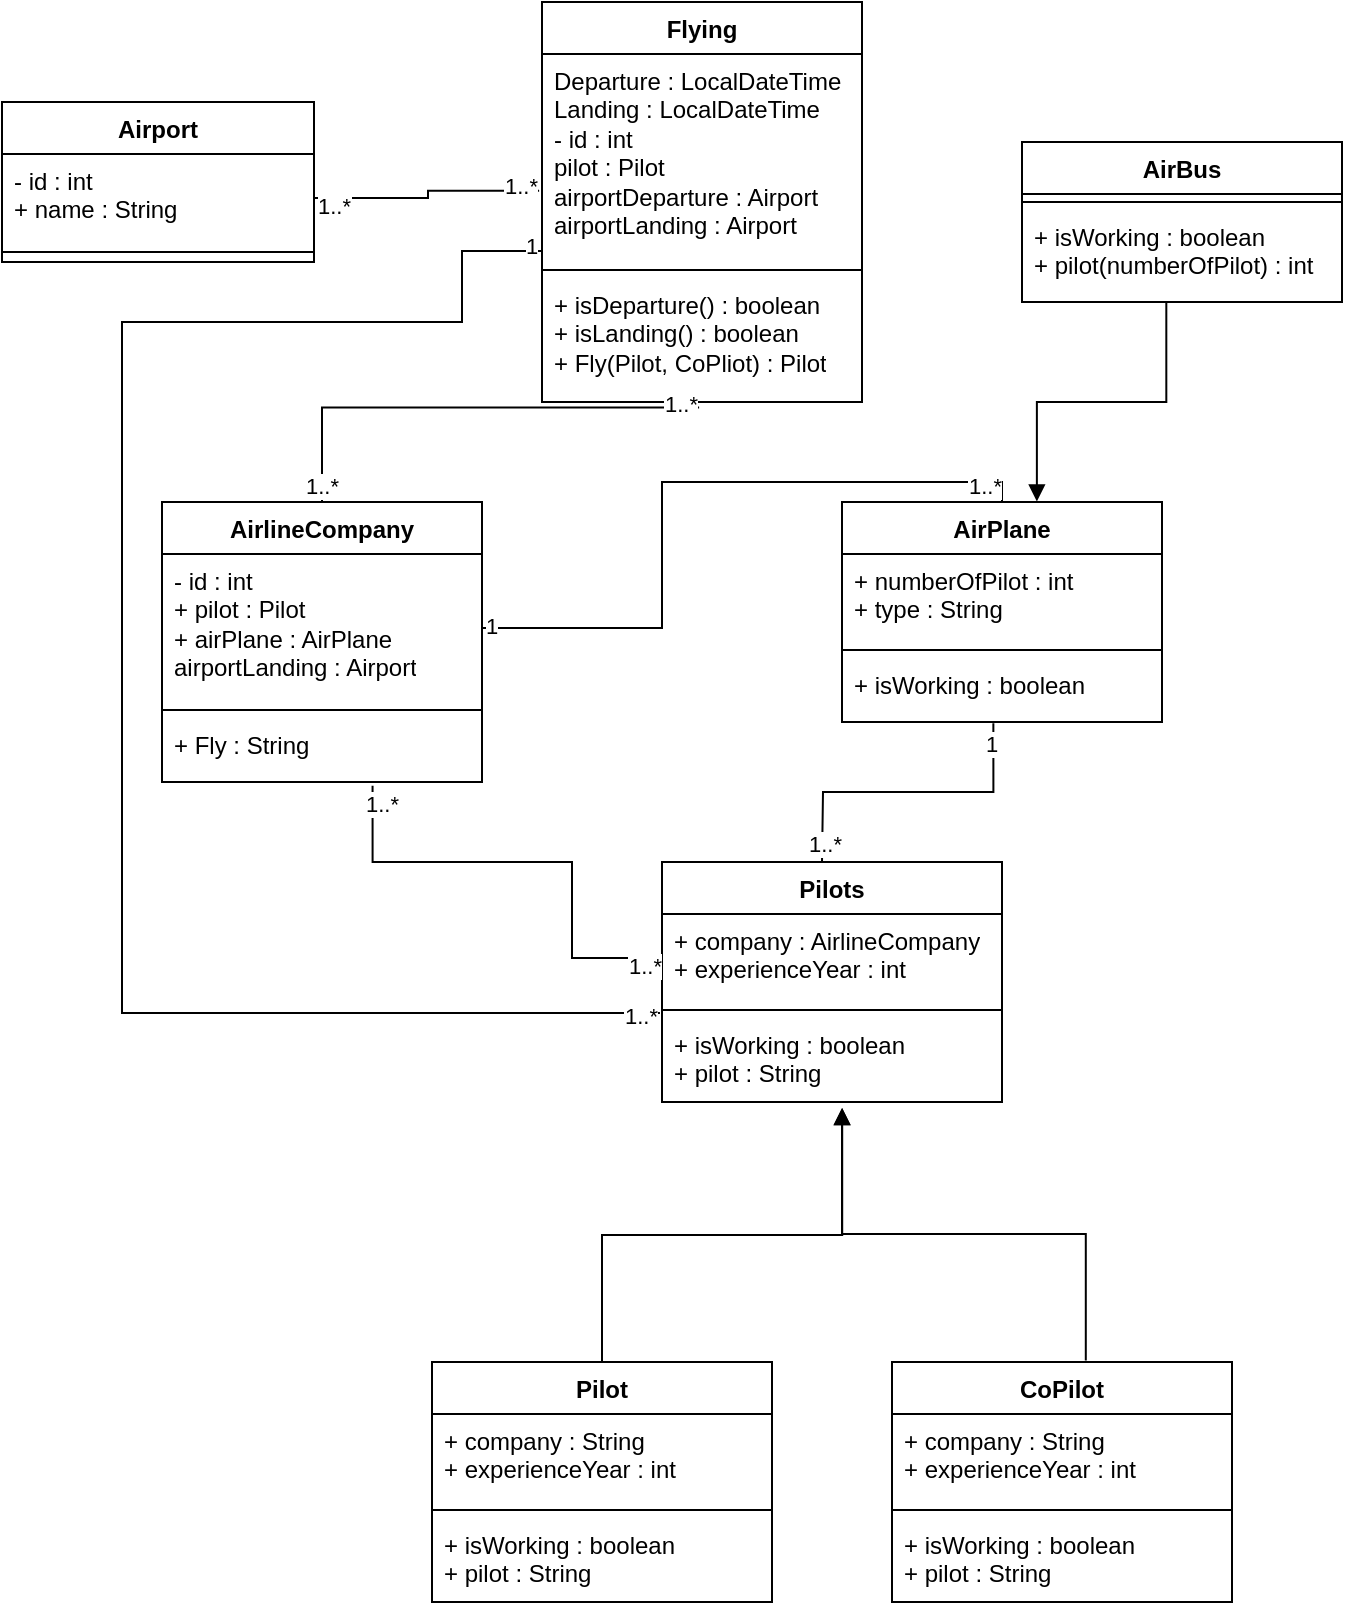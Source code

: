 <mxfile version="21.5.2" type="github">
  <diagram name="Sayfa -1" id="F7MPu0lG__AEdqDeknWz">
    <mxGraphModel dx="1750" dy="955" grid="1" gridSize="10" guides="1" tooltips="1" connect="1" arrows="1" fold="1" page="1" pageScale="1" pageWidth="827" pageHeight="1169" math="0" shadow="0">
      <root>
        <mxCell id="0" />
        <mxCell id="1" parent="0" />
        <mxCell id="ikeIQfvdJ3xGyuhQtkdi-1" value="Airport" style="swimlane;fontStyle=1;align=center;verticalAlign=top;childLayout=stackLayout;horizontal=1;startSize=26;horizontalStack=0;resizeParent=1;resizeParentMax=0;resizeLast=0;collapsible=1;marginBottom=0;whiteSpace=wrap;html=1;" vertex="1" parent="1">
          <mxGeometry x="20" y="120" width="156" height="80" as="geometry" />
        </mxCell>
        <mxCell id="ikeIQfvdJ3xGyuhQtkdi-2" value="- id : int&lt;br&gt;+ name : String" style="text;strokeColor=none;fillColor=none;align=left;verticalAlign=top;spacingLeft=4;spacingRight=4;overflow=hidden;rotatable=0;points=[[0,0.5],[1,0.5]];portConstraint=eastwest;whiteSpace=wrap;html=1;" vertex="1" parent="ikeIQfvdJ3xGyuhQtkdi-1">
          <mxGeometry y="26" width="156" height="44" as="geometry" />
        </mxCell>
        <mxCell id="ikeIQfvdJ3xGyuhQtkdi-3" value="" style="line;strokeWidth=1;fillColor=none;align=left;verticalAlign=middle;spacingTop=-1;spacingLeft=3;spacingRight=3;rotatable=0;labelPosition=right;points=[];portConstraint=eastwest;strokeColor=inherit;" vertex="1" parent="ikeIQfvdJ3xGyuhQtkdi-1">
          <mxGeometry y="70" width="156" height="10" as="geometry" />
        </mxCell>
        <mxCell id="ikeIQfvdJ3xGyuhQtkdi-5" value="Flying" style="swimlane;fontStyle=1;align=center;verticalAlign=top;childLayout=stackLayout;horizontal=1;startSize=26;horizontalStack=0;resizeParent=1;resizeParentMax=0;resizeLast=0;collapsible=1;marginBottom=0;whiteSpace=wrap;html=1;" vertex="1" parent="1">
          <mxGeometry x="290" y="70" width="160" height="200" as="geometry" />
        </mxCell>
        <mxCell id="ikeIQfvdJ3xGyuhQtkdi-6" value="Departure : LocalDateTime&lt;br&gt;Landing : LocalDateTime&lt;br&gt;- id : int&lt;br&gt;pilot : Pilot&lt;br&gt;airportDeparture : Airport&lt;br&gt;airportLanding : Airport" style="text;strokeColor=none;fillColor=none;align=left;verticalAlign=top;spacingLeft=4;spacingRight=4;overflow=hidden;rotatable=0;points=[[0,0.5],[1,0.5]];portConstraint=eastwest;whiteSpace=wrap;html=1;" vertex="1" parent="ikeIQfvdJ3xGyuhQtkdi-5">
          <mxGeometry y="26" width="160" height="104" as="geometry" />
        </mxCell>
        <mxCell id="ikeIQfvdJ3xGyuhQtkdi-7" value="" style="line;strokeWidth=1;fillColor=none;align=left;verticalAlign=middle;spacingTop=-1;spacingLeft=3;spacingRight=3;rotatable=0;labelPosition=right;points=[];portConstraint=eastwest;strokeColor=inherit;" vertex="1" parent="ikeIQfvdJ3xGyuhQtkdi-5">
          <mxGeometry y="130" width="160" height="8" as="geometry" />
        </mxCell>
        <mxCell id="ikeIQfvdJ3xGyuhQtkdi-8" value="+ isDeparture() : boolean&lt;br&gt;+ isLanding() : boolean&lt;br&gt;+ Fly(Pilot, CoPliot) : Pilot" style="text;strokeColor=none;fillColor=none;align=left;verticalAlign=top;spacingLeft=4;spacingRight=4;overflow=hidden;rotatable=0;points=[[0,0.5],[1,0.5]];portConstraint=eastwest;whiteSpace=wrap;html=1;" vertex="1" parent="ikeIQfvdJ3xGyuhQtkdi-5">
          <mxGeometry y="138" width="160" height="62" as="geometry" />
        </mxCell>
        <mxCell id="ikeIQfvdJ3xGyuhQtkdi-9" value="AirlineCompany" style="swimlane;fontStyle=1;align=center;verticalAlign=top;childLayout=stackLayout;horizontal=1;startSize=26;horizontalStack=0;resizeParent=1;resizeParentMax=0;resizeLast=0;collapsible=1;marginBottom=0;whiteSpace=wrap;html=1;" vertex="1" parent="1">
          <mxGeometry x="100" y="320" width="160" height="140" as="geometry" />
        </mxCell>
        <mxCell id="ikeIQfvdJ3xGyuhQtkdi-10" value="- id : int&lt;br&gt;+ pilot : Pilot&lt;br&gt;+ airPlane : AirPlane&lt;br&gt;airportLanding : Airport" style="text;strokeColor=none;fillColor=none;align=left;verticalAlign=top;spacingLeft=4;spacingRight=4;overflow=hidden;rotatable=0;points=[[0,0.5],[1,0.5]];portConstraint=eastwest;whiteSpace=wrap;html=1;" vertex="1" parent="ikeIQfvdJ3xGyuhQtkdi-9">
          <mxGeometry y="26" width="160" height="74" as="geometry" />
        </mxCell>
        <mxCell id="ikeIQfvdJ3xGyuhQtkdi-11" value="" style="line;strokeWidth=1;fillColor=none;align=left;verticalAlign=middle;spacingTop=-1;spacingLeft=3;spacingRight=3;rotatable=0;labelPosition=right;points=[];portConstraint=eastwest;strokeColor=inherit;" vertex="1" parent="ikeIQfvdJ3xGyuhQtkdi-9">
          <mxGeometry y="100" width="160" height="8" as="geometry" />
        </mxCell>
        <mxCell id="ikeIQfvdJ3xGyuhQtkdi-12" value="+ Fly : String" style="text;strokeColor=none;fillColor=none;align=left;verticalAlign=top;spacingLeft=4;spacingRight=4;overflow=hidden;rotatable=0;points=[[0,0.5],[1,0.5]];portConstraint=eastwest;whiteSpace=wrap;html=1;" vertex="1" parent="ikeIQfvdJ3xGyuhQtkdi-9">
          <mxGeometry y="108" width="160" height="32" as="geometry" />
        </mxCell>
        <mxCell id="ikeIQfvdJ3xGyuhQtkdi-13" value="AirPlane" style="swimlane;fontStyle=1;align=center;verticalAlign=top;childLayout=stackLayout;horizontal=1;startSize=26;horizontalStack=0;resizeParent=1;resizeParentMax=0;resizeLast=0;collapsible=1;marginBottom=0;whiteSpace=wrap;html=1;" vertex="1" parent="1">
          <mxGeometry x="440" y="320" width="160" height="110" as="geometry" />
        </mxCell>
        <mxCell id="ikeIQfvdJ3xGyuhQtkdi-14" value="+ numberOfPilot : int&lt;br&gt;+ type : String" style="text;strokeColor=none;fillColor=none;align=left;verticalAlign=top;spacingLeft=4;spacingRight=4;overflow=hidden;rotatable=0;points=[[0,0.5],[1,0.5]];portConstraint=eastwest;whiteSpace=wrap;html=1;" vertex="1" parent="ikeIQfvdJ3xGyuhQtkdi-13">
          <mxGeometry y="26" width="160" height="44" as="geometry" />
        </mxCell>
        <mxCell id="ikeIQfvdJ3xGyuhQtkdi-15" value="" style="line;strokeWidth=1;fillColor=none;align=left;verticalAlign=middle;spacingTop=-1;spacingLeft=3;spacingRight=3;rotatable=0;labelPosition=right;points=[];portConstraint=eastwest;strokeColor=inherit;" vertex="1" parent="ikeIQfvdJ3xGyuhQtkdi-13">
          <mxGeometry y="70" width="160" height="8" as="geometry" />
        </mxCell>
        <mxCell id="ikeIQfvdJ3xGyuhQtkdi-16" value="+ isWorking : boolean" style="text;strokeColor=none;fillColor=none;align=left;verticalAlign=top;spacingLeft=4;spacingRight=4;overflow=hidden;rotatable=0;points=[[0,0.5],[1,0.5]];portConstraint=eastwest;whiteSpace=wrap;html=1;" vertex="1" parent="ikeIQfvdJ3xGyuhQtkdi-13">
          <mxGeometry y="78" width="160" height="32" as="geometry" />
        </mxCell>
        <mxCell id="ikeIQfvdJ3xGyuhQtkdi-17" value="AirBus" style="swimlane;fontStyle=1;align=center;verticalAlign=top;childLayout=stackLayout;horizontal=1;startSize=26;horizontalStack=0;resizeParent=1;resizeParentMax=0;resizeLast=0;collapsible=1;marginBottom=0;whiteSpace=wrap;html=1;" vertex="1" parent="1">
          <mxGeometry x="530" y="140" width="160" height="80" as="geometry" />
        </mxCell>
        <mxCell id="ikeIQfvdJ3xGyuhQtkdi-19" value="" style="line;strokeWidth=1;fillColor=none;align=left;verticalAlign=middle;spacingTop=-1;spacingLeft=3;spacingRight=3;rotatable=0;labelPosition=right;points=[];portConstraint=eastwest;strokeColor=inherit;" vertex="1" parent="ikeIQfvdJ3xGyuhQtkdi-17">
          <mxGeometry y="26" width="160" height="8" as="geometry" />
        </mxCell>
        <mxCell id="ikeIQfvdJ3xGyuhQtkdi-20" value="+ isWorking : boolean&lt;br&gt;+ pilot(numberOfPilot) : int" style="text;strokeColor=none;fillColor=none;align=left;verticalAlign=top;spacingLeft=4;spacingRight=4;overflow=hidden;rotatable=0;points=[[0,0.5],[1,0.5]];portConstraint=eastwest;whiteSpace=wrap;html=1;" vertex="1" parent="ikeIQfvdJ3xGyuhQtkdi-17">
          <mxGeometry y="34" width="160" height="46" as="geometry" />
        </mxCell>
        <mxCell id="ikeIQfvdJ3xGyuhQtkdi-21" value="Pilots" style="swimlane;fontStyle=1;align=center;verticalAlign=top;childLayout=stackLayout;horizontal=1;startSize=26;horizontalStack=0;resizeParent=1;resizeParentMax=0;resizeLast=0;collapsible=1;marginBottom=0;whiteSpace=wrap;html=1;" vertex="1" parent="1">
          <mxGeometry x="350" y="500" width="170" height="120" as="geometry" />
        </mxCell>
        <mxCell id="ikeIQfvdJ3xGyuhQtkdi-22" value="+ company : AirlineCompany&lt;br&gt;+ experienceYear : int" style="text;strokeColor=none;fillColor=none;align=left;verticalAlign=top;spacingLeft=4;spacingRight=4;overflow=hidden;rotatable=0;points=[[0,0.5],[1,0.5]];portConstraint=eastwest;whiteSpace=wrap;html=1;" vertex="1" parent="ikeIQfvdJ3xGyuhQtkdi-21">
          <mxGeometry y="26" width="170" height="44" as="geometry" />
        </mxCell>
        <mxCell id="ikeIQfvdJ3xGyuhQtkdi-23" value="" style="line;strokeWidth=1;fillColor=none;align=left;verticalAlign=middle;spacingTop=-1;spacingLeft=3;spacingRight=3;rotatable=0;labelPosition=right;points=[];portConstraint=eastwest;strokeColor=inherit;" vertex="1" parent="ikeIQfvdJ3xGyuhQtkdi-21">
          <mxGeometry y="70" width="170" height="8" as="geometry" />
        </mxCell>
        <mxCell id="ikeIQfvdJ3xGyuhQtkdi-24" value="+ isWorking : boolean&lt;br&gt;+ pilot : String" style="text;strokeColor=none;fillColor=none;align=left;verticalAlign=top;spacingLeft=4;spacingRight=4;overflow=hidden;rotatable=0;points=[[0,0.5],[1,0.5]];portConstraint=eastwest;whiteSpace=wrap;html=1;" vertex="1" parent="ikeIQfvdJ3xGyuhQtkdi-21">
          <mxGeometry y="78" width="170" height="42" as="geometry" />
        </mxCell>
        <mxCell id="ikeIQfvdJ3xGyuhQtkdi-25" value="Pilot" style="swimlane;fontStyle=1;align=center;verticalAlign=top;childLayout=stackLayout;horizontal=1;startSize=26;horizontalStack=0;resizeParent=1;resizeParentMax=0;resizeLast=0;collapsible=1;marginBottom=0;whiteSpace=wrap;html=1;" vertex="1" parent="1">
          <mxGeometry x="235" y="750" width="170" height="120" as="geometry" />
        </mxCell>
        <mxCell id="ikeIQfvdJ3xGyuhQtkdi-26" value="+ company : String&lt;br&gt;+ experienceYear : int" style="text;strokeColor=none;fillColor=none;align=left;verticalAlign=top;spacingLeft=4;spacingRight=4;overflow=hidden;rotatable=0;points=[[0,0.5],[1,0.5]];portConstraint=eastwest;whiteSpace=wrap;html=1;" vertex="1" parent="ikeIQfvdJ3xGyuhQtkdi-25">
          <mxGeometry y="26" width="170" height="44" as="geometry" />
        </mxCell>
        <mxCell id="ikeIQfvdJ3xGyuhQtkdi-27" value="" style="line;strokeWidth=1;fillColor=none;align=left;verticalAlign=middle;spacingTop=-1;spacingLeft=3;spacingRight=3;rotatable=0;labelPosition=right;points=[];portConstraint=eastwest;strokeColor=inherit;" vertex="1" parent="ikeIQfvdJ3xGyuhQtkdi-25">
          <mxGeometry y="70" width="170" height="8" as="geometry" />
        </mxCell>
        <mxCell id="ikeIQfvdJ3xGyuhQtkdi-28" value="+ isWorking : boolean&lt;br&gt;+ pilot : String" style="text;strokeColor=none;fillColor=none;align=left;verticalAlign=top;spacingLeft=4;spacingRight=4;overflow=hidden;rotatable=0;points=[[0,0.5],[1,0.5]];portConstraint=eastwest;whiteSpace=wrap;html=1;" vertex="1" parent="ikeIQfvdJ3xGyuhQtkdi-25">
          <mxGeometry y="78" width="170" height="42" as="geometry" />
        </mxCell>
        <mxCell id="ikeIQfvdJ3xGyuhQtkdi-29" value="CoPilot" style="swimlane;fontStyle=1;align=center;verticalAlign=top;childLayout=stackLayout;horizontal=1;startSize=26;horizontalStack=0;resizeParent=1;resizeParentMax=0;resizeLast=0;collapsible=1;marginBottom=0;whiteSpace=wrap;html=1;" vertex="1" parent="1">
          <mxGeometry x="465" y="750" width="170" height="120" as="geometry" />
        </mxCell>
        <mxCell id="ikeIQfvdJ3xGyuhQtkdi-30" value="+ company : String&lt;br&gt;+ experienceYear : int" style="text;strokeColor=none;fillColor=none;align=left;verticalAlign=top;spacingLeft=4;spacingRight=4;overflow=hidden;rotatable=0;points=[[0,0.5],[1,0.5]];portConstraint=eastwest;whiteSpace=wrap;html=1;" vertex="1" parent="ikeIQfvdJ3xGyuhQtkdi-29">
          <mxGeometry y="26" width="170" height="44" as="geometry" />
        </mxCell>
        <mxCell id="ikeIQfvdJ3xGyuhQtkdi-31" value="" style="line;strokeWidth=1;fillColor=none;align=left;verticalAlign=middle;spacingTop=-1;spacingLeft=3;spacingRight=3;rotatable=0;labelPosition=right;points=[];portConstraint=eastwest;strokeColor=inherit;" vertex="1" parent="ikeIQfvdJ3xGyuhQtkdi-29">
          <mxGeometry y="70" width="170" height="8" as="geometry" />
        </mxCell>
        <mxCell id="ikeIQfvdJ3xGyuhQtkdi-32" value="+ isWorking : boolean&lt;br&gt;+ pilot : String" style="text;strokeColor=none;fillColor=none;align=left;verticalAlign=top;spacingLeft=4;spacingRight=4;overflow=hidden;rotatable=0;points=[[0,0.5],[1,0.5]];portConstraint=eastwest;whiteSpace=wrap;html=1;" vertex="1" parent="ikeIQfvdJ3xGyuhQtkdi-29">
          <mxGeometry y="78" width="170" height="42" as="geometry" />
        </mxCell>
        <mxCell id="ikeIQfvdJ3xGyuhQtkdi-33" value="" style="endArrow=none;html=1;edgeStyle=orthogonalEdgeStyle;rounded=0;entryX=-0.009;entryY=0.658;entryDx=0;entryDy=0;entryPerimeter=0;exitX=1;exitY=0.5;exitDx=0;exitDy=0;" edge="1" parent="1" source="ikeIQfvdJ3xGyuhQtkdi-2" target="ikeIQfvdJ3xGyuhQtkdi-6">
          <mxGeometry relative="1" as="geometry">
            <mxPoint x="76" y="270" as="sourcePoint" />
            <mxPoint x="236" y="270" as="targetPoint" />
          </mxGeometry>
        </mxCell>
        <mxCell id="ikeIQfvdJ3xGyuhQtkdi-34" value="1..*" style="edgeLabel;resizable=0;html=1;align=left;verticalAlign=bottom;" connectable="0" vertex="1" parent="ikeIQfvdJ3xGyuhQtkdi-33">
          <mxGeometry x="-1" relative="1" as="geometry">
            <mxPoint y="12" as="offset" />
          </mxGeometry>
        </mxCell>
        <mxCell id="ikeIQfvdJ3xGyuhQtkdi-35" value="1..*" style="edgeLabel;resizable=0;html=1;align=right;verticalAlign=bottom;" connectable="0" vertex="1" parent="ikeIQfvdJ3xGyuhQtkdi-33">
          <mxGeometry x="1" relative="1" as="geometry">
            <mxPoint y="6" as="offset" />
          </mxGeometry>
        </mxCell>
        <mxCell id="ikeIQfvdJ3xGyuhQtkdi-36" value="" style="endArrow=none;html=1;edgeStyle=orthogonalEdgeStyle;rounded=0;exitX=0.5;exitY=0;exitDx=0;exitDy=0;entryX=0.491;entryY=1.044;entryDx=0;entryDy=0;entryPerimeter=0;" edge="1" parent="1" source="ikeIQfvdJ3xGyuhQtkdi-9" target="ikeIQfvdJ3xGyuhQtkdi-8">
          <mxGeometry relative="1" as="geometry">
            <mxPoint x="170" y="250" as="sourcePoint" />
            <mxPoint x="330" y="250" as="targetPoint" />
          </mxGeometry>
        </mxCell>
        <mxCell id="ikeIQfvdJ3xGyuhQtkdi-37" value="1..*" style="edgeLabel;resizable=0;html=1;align=left;verticalAlign=bottom;" connectable="0" vertex="1" parent="ikeIQfvdJ3xGyuhQtkdi-36">
          <mxGeometry x="-1" relative="1" as="geometry">
            <mxPoint x="-10" as="offset" />
          </mxGeometry>
        </mxCell>
        <mxCell id="ikeIQfvdJ3xGyuhQtkdi-38" value="1..*" style="edgeLabel;resizable=0;html=1;align=right;verticalAlign=bottom;" connectable="0" vertex="1" parent="ikeIQfvdJ3xGyuhQtkdi-36">
          <mxGeometry x="1" relative="1" as="geometry">
            <mxPoint y="7" as="offset" />
          </mxGeometry>
        </mxCell>
        <mxCell id="ikeIQfvdJ3xGyuhQtkdi-40" value="" style="endArrow=none;html=1;edgeStyle=orthogonalEdgeStyle;rounded=0;entryX=0.5;entryY=0;entryDx=0;entryDy=0;exitX=1;exitY=0.5;exitDx=0;exitDy=0;" edge="1" parent="1" source="ikeIQfvdJ3xGyuhQtkdi-10" target="ikeIQfvdJ3xGyuhQtkdi-13">
          <mxGeometry relative="1" as="geometry">
            <mxPoint x="360" y="350" as="sourcePoint" />
            <mxPoint x="520" y="350" as="targetPoint" />
          </mxGeometry>
        </mxCell>
        <mxCell id="ikeIQfvdJ3xGyuhQtkdi-41" value="1" style="edgeLabel;resizable=0;html=1;align=left;verticalAlign=bottom;" connectable="0" vertex="1" parent="ikeIQfvdJ3xGyuhQtkdi-40">
          <mxGeometry x="-1" relative="1" as="geometry">
            <mxPoint y="7" as="offset" />
          </mxGeometry>
        </mxCell>
        <mxCell id="ikeIQfvdJ3xGyuhQtkdi-42" value="1..*" style="edgeLabel;resizable=0;html=1;align=right;verticalAlign=bottom;" connectable="0" vertex="1" parent="ikeIQfvdJ3xGyuhQtkdi-40">
          <mxGeometry x="1" relative="1" as="geometry" />
        </mxCell>
        <mxCell id="ikeIQfvdJ3xGyuhQtkdi-43" value="" style="html=1;verticalAlign=bottom;endArrow=block;edgeStyle=elbowEdgeStyle;elbow=vertical;curved=0;rounded=0;exitX=0.451;exitY=1.006;exitDx=0;exitDy=0;exitPerimeter=0;entryX=0.609;entryY=-0.002;entryDx=0;entryDy=0;entryPerimeter=0;" edge="1" parent="1" source="ikeIQfvdJ3xGyuhQtkdi-20" target="ikeIQfvdJ3xGyuhQtkdi-13">
          <mxGeometry width="80" relative="1" as="geometry">
            <mxPoint x="380" y="310" as="sourcePoint" />
            <mxPoint x="460" y="310" as="targetPoint" />
          </mxGeometry>
        </mxCell>
        <mxCell id="ikeIQfvdJ3xGyuhQtkdi-44" value="" style="endArrow=none;html=1;edgeStyle=orthogonalEdgeStyle;rounded=0;exitX=0.473;exitY=1.02;exitDx=0;exitDy=0;exitPerimeter=0;" edge="1" parent="1" source="ikeIQfvdJ3xGyuhQtkdi-16">
          <mxGeometry relative="1" as="geometry">
            <mxPoint x="190" y="570" as="sourcePoint" />
            <mxPoint x="430" y="500" as="targetPoint" />
          </mxGeometry>
        </mxCell>
        <mxCell id="ikeIQfvdJ3xGyuhQtkdi-45" value="1" style="edgeLabel;resizable=0;html=1;align=left;verticalAlign=bottom;" connectable="0" vertex="1" parent="ikeIQfvdJ3xGyuhQtkdi-44">
          <mxGeometry x="-1" relative="1" as="geometry">
            <mxPoint x="-6" y="19" as="offset" />
          </mxGeometry>
        </mxCell>
        <mxCell id="ikeIQfvdJ3xGyuhQtkdi-46" value="1..*" style="edgeLabel;resizable=0;html=1;align=right;verticalAlign=bottom;" connectable="0" vertex="1" parent="ikeIQfvdJ3xGyuhQtkdi-44">
          <mxGeometry x="1" relative="1" as="geometry">
            <mxPoint x="10" as="offset" />
          </mxGeometry>
        </mxCell>
        <mxCell id="ikeIQfvdJ3xGyuhQtkdi-47" value="" style="endArrow=none;html=1;edgeStyle=orthogonalEdgeStyle;rounded=0;exitX=0.658;exitY=1.058;exitDx=0;exitDy=0;exitPerimeter=0;entryX=0;entryY=0.5;entryDx=0;entryDy=0;" edge="1" parent="1" source="ikeIQfvdJ3xGyuhQtkdi-12" target="ikeIQfvdJ3xGyuhQtkdi-22">
          <mxGeometry relative="1" as="geometry">
            <mxPoint x="120" y="490" as="sourcePoint" />
            <mxPoint x="280" y="490" as="targetPoint" />
            <Array as="points">
              <mxPoint x="205" y="500" />
              <mxPoint x="305" y="500" />
              <mxPoint x="305" y="548" />
            </Array>
          </mxGeometry>
        </mxCell>
        <mxCell id="ikeIQfvdJ3xGyuhQtkdi-48" value="1..*" style="edgeLabel;resizable=0;html=1;align=left;verticalAlign=bottom;" connectable="0" vertex="1" parent="ikeIQfvdJ3xGyuhQtkdi-47">
          <mxGeometry x="-1" relative="1" as="geometry">
            <mxPoint x="-5" y="18" as="offset" />
          </mxGeometry>
        </mxCell>
        <mxCell id="ikeIQfvdJ3xGyuhQtkdi-49" value="1..*" style="edgeLabel;resizable=0;html=1;align=right;verticalAlign=bottom;" connectable="0" vertex="1" parent="ikeIQfvdJ3xGyuhQtkdi-47">
          <mxGeometry x="1" relative="1" as="geometry">
            <mxPoint y="12" as="offset" />
          </mxGeometry>
        </mxCell>
        <mxCell id="ikeIQfvdJ3xGyuhQtkdi-50" value="" style="endArrow=none;html=1;edgeStyle=orthogonalEdgeStyle;rounded=0;exitX=0;exitY=0.947;exitDx=0;exitDy=0;exitPerimeter=0;entryX=-0.006;entryY=-0.06;entryDx=0;entryDy=0;entryPerimeter=0;" edge="1" parent="1" source="ikeIQfvdJ3xGyuhQtkdi-6" target="ikeIQfvdJ3xGyuhQtkdi-24">
          <mxGeometry relative="1" as="geometry">
            <mxPoint x="20" y="420" as="sourcePoint" />
            <mxPoint x="180" y="420" as="targetPoint" />
            <Array as="points">
              <mxPoint x="250" y="194" />
              <mxPoint x="250" y="230" />
              <mxPoint x="80" y="230" />
              <mxPoint x="80" y="576" />
            </Array>
          </mxGeometry>
        </mxCell>
        <mxCell id="ikeIQfvdJ3xGyuhQtkdi-51" value="1" style="edgeLabel;resizable=0;html=1;align=left;verticalAlign=bottom;" connectable="0" vertex="1" parent="ikeIQfvdJ3xGyuhQtkdi-50">
          <mxGeometry x="-1" relative="1" as="geometry">
            <mxPoint x="-10" y="6" as="offset" />
          </mxGeometry>
        </mxCell>
        <mxCell id="ikeIQfvdJ3xGyuhQtkdi-52" value="1..*" style="edgeLabel;resizable=0;html=1;align=right;verticalAlign=bottom;" connectable="0" vertex="1" parent="ikeIQfvdJ3xGyuhQtkdi-50">
          <mxGeometry x="1" relative="1" as="geometry">
            <mxPoint y="10" as="offset" />
          </mxGeometry>
        </mxCell>
        <mxCell id="ikeIQfvdJ3xGyuhQtkdi-53" value="" style="html=1;verticalAlign=bottom;endArrow=block;edgeStyle=elbowEdgeStyle;elbow=vertical;curved=0;rounded=0;exitX=0.5;exitY=0;exitDx=0;exitDy=0;entryX=0.53;entryY=1.071;entryDx=0;entryDy=0;entryPerimeter=0;" edge="1" parent="1" source="ikeIQfvdJ3xGyuhQtkdi-25" target="ikeIQfvdJ3xGyuhQtkdi-24">
          <mxGeometry width="80" relative="1" as="geometry">
            <mxPoint x="110" y="720" as="sourcePoint" />
            <mxPoint x="190" y="720" as="targetPoint" />
          </mxGeometry>
        </mxCell>
        <mxCell id="ikeIQfvdJ3xGyuhQtkdi-54" value="" style="html=1;verticalAlign=bottom;endArrow=block;edgeStyle=elbowEdgeStyle;elbow=vertical;curved=0;rounded=0;exitX=0.57;exitY=-0.006;exitDx=0;exitDy=0;entryX=0.53;entryY=1.071;entryDx=0;entryDy=0;entryPerimeter=0;exitPerimeter=0;" edge="1" parent="1" source="ikeIQfvdJ3xGyuhQtkdi-29">
          <mxGeometry width="80" relative="1" as="geometry">
            <mxPoint x="320" y="750" as="sourcePoint" />
            <mxPoint x="440" y="623" as="targetPoint" />
          </mxGeometry>
        </mxCell>
      </root>
    </mxGraphModel>
  </diagram>
</mxfile>
